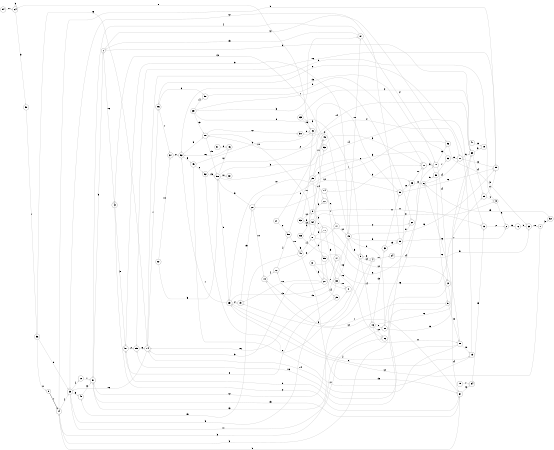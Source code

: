 digraph D {
  rankdir=LR
  size="4,3"
  ratio="fill"
  edge[style="bold"]
  node[shape="circle"]
0 -> 14[label="7", color="black"]1 -> 42[label="16", color="grey"]1 -> 68[label="6", color="grey"]1 -> 96[label="12", color="grey"]2 -> 76[label="13", color="grey"]3 -> 2[label="6", color="grey"]3 -> 74[label="9", color="grey"]4 -> 5[label="8", color="grey"]4 -> 24[label="11", color="grey"]4 -> 44[label="3", color="grey"]4 -> 91[label="13", color="grey"]5 -> 4[label="12", color="grey"]5 -> 16[label="14", color="grey"]6 -> 11[label="14", color="grey"]6 -> 58[label="5", color="grey"]6 -> 88[label="16", color="grey"]7 -> 32[label="3", color="grey"]7 -> 69[label="12", color="grey"]8 -> 13[label="11", color="grey"]8 -> 22[label="3", color="grey"]8 -> 53[label="6", color="grey"]8 -> 70[label="5", color="grey"]9 -> 44[label="1", color="grey"]9 -> 88[label="10", color="grey"]9 -> 97[label="5", color="grey"]11 -> 68[label="6", color="grey"]12 -> 61[label="14", color="grey"]12 -> 85[label="16", color="grey"]13 -> 2[label="2", color="grey"]14 -> 23[label="4", color="grey"]14 -> 26[label="3", color="grey"]14 -> 95[label="9", color="grey"]15 -> 86[label="2", color="grey"]16 -> 28[label="8", color="grey"]16 -> 33[label="13", color="grey"]16 -> 36[label="12", color="grey"]16 -> 68[label="16", color="grey"]16 -> 88[label="11", color="grey"]16 -> 91[label="12", color="grey"]19 -> 20[label="15", color="grey"]20 -> 44[label="10", color="grey"]20 -> 55[label="12", color="grey"]20 -> 98[label="9", color="grey"]21 -> 11[label="4", color="grey"]21 -> 50[label="2", color="grey"]23 -> 36[label="11", color="grey"]23 -> 41[label="5", color="grey"]23 -> 48[label="9", color="grey"]23 -> 72[label="4", color="grey"]24 -> 63[label="5", color="grey"]25 -> 26[label="2", color="grey"]25 -> 27[label="7", color="grey"]25 -> 49[label="11", color="grey"]26 -> 6[label="10", color="grey"]26 -> 71[label="11", color="grey"]27 -> 19[label="10", color="grey"]27 -> 74[label="3", color="grey"]28 -> 14[label="3", color="grey"]28 -> 68[label="13", color="grey"]28 -> 71[label="14", color="grey"]29 -> 97[label="8", color="grey"]30 -> 43[label="9", color="grey"]30 -> 75[label="2", color="grey"]31 -> 27[label="3", color="grey"]31 -> 41[label="1", color="grey"]31 -> 89[label="16", color="grey"]32 -> 6[label="15", color="grey"]33 -> 55[label="11", color="grey"]33 -> 59[label="15", color="grey"]34 -> 13[label="15", color="grey"]37 -> 52[label="2", color="grey"]38 -> 41[label="10", color="grey"]38 -> 74[label="16", color="grey"]38 -> 75[label="16", color="grey"]39 -> 5[label="8", color="grey"]39 -> 57[label="14", color="grey"]39 -> 62[label="1", color="grey"]39 -> 80[label="13", color="grey"]39 -> 87[label="3", color="grey"]40 -> 40[label="5", color="grey"]40 -> 48[label="15", color="grey"]40 -> 61[label="15", color="grey"]40 -> 81[label="14", color="grey"]42 -> 61[label="2", color="grey"]42 -> 97[label="3", color="grey"]44 -> 82[label="4", color="grey"]45 -> 15[label="11", color="grey"]45 -> 43[label="9", color="grey"]45 -> 92[label="6", color="grey"]46 -> 52[label="16", color="grey"]47 -> 18[label="13", color="grey"]48 -> 91[label="12", color="grey"]49 -> 42[label="13", color="grey"]50 -> 25[label="6", color="grey"]50 -> 40[label="10", color="grey"]51 -> 46[label="6", color="grey"]52 -> 45[label="6", color="grey"]52 -> 80[label="9", color="grey"]53 -> 71[label="3", color="grey"]54 -> 12[label="12", color="grey"]54 -> 49[label="14", color="grey"]54 -> 93[label="9", color="grey"]55 -> 26[label="10", color="grey"]55 -> 80[label="2", color="grey"]55 -> 95[label="16", color="grey"]56 -> 0[label="11", color="grey"]56 -> 23[label="5", color="grey"]56 -> 74[label="16", color="grey"]57 -> 71[label="8", color="grey"]58 -> 9[label="16", color="grey"]58 -> 25[label="9", color="grey"]58 -> 83[label="7", color="grey"]59 -> 2[label="7", color="grey"]59 -> 23[label="12", color="grey"]59 -> 62[label="8", color="grey"]61 -> 14[label="5", color="grey"]61 -> 19[label="12", color="grey"]61 -> 34[label="12", color="grey"]63 -> 7[label="10", color="grey"]64 -> 43[label="8", color="grey"]64 -> 64[label="9", color="grey"]64 -> 90[label="3", color="grey"]65 -> 43[label="16", color="grey"]65 -> 53[label="3", color="grey"]65 -> 68[label="2", color="grey"]66 -> 8[label="2", color="grey"]66 -> 36[label="16", color="grey"]67 -> 37[label="10", color="grey"]67 -> 98[label="5", color="grey"]68 -> 18[label="3", color="grey"]68 -> 89[label="14", color="grey"]69 -> 15[label="6", color="grey"]69 -> 17[label="13", color="grey"]69 -> 19[label="2", color="grey"]69 -> 22[label="10", color="grey"]69 -> 52[label="7", color="grey"]70 -> 38[label="9", color="grey"]71 -> 78[label="5", color="grey"]72 -> 91[label="1", color="grey"]74 -> 23[label="16", color="grey"]74 -> 86[label="7", color="grey"]75 -> 5[label="9", color="grey"]75 -> 28[label="8", color="grey"]75 -> 59[label="5", color="grey"]75 -> 82[label="15", color="grey"]75 -> 87[label="10", color="grey"]75 -> 95[label="16", color="grey"]75 -> 97[label="9", color="grey"]76 -> 63[label="9", color="grey"]77 -> 62[label="2", color="grey"]77 -> 75[label="12", color="grey"]78 -> 12[label="14", color="grey"]78 -> 96[label="13", color="grey"]79 -> 34[label="7", color="grey"]80 -> 30[label="12", color="grey"]80 -> 81[label="10", color="grey"]80 -> 98[label="15", color="grey"]81 -> 3[label="8", color="grey"]81 -> 70[label="5", color="grey"]81 -> 78[label="6", color="grey"]81 -> 99[label="2", color="grey"]82 -> 50[label="4", color="grey"]82 -> 77[label="8", color="grey"]83 -> 11[label="15", color="grey"]83 -> 52[label="15", color="grey"]84 -> 17[label="7", color="grey"]84 -> 71[label="5", color="grey"]84 -> 77[label="6", color="grey"]85 -> 74[label="6", color="grey"]86 -> 37[label="7", color="grey"]86 -> 57[label="6", color="grey"]87 -> 1[label="15", color="grey"]87 -> 78[label="2", color="grey"]87 -> 91[label="4", color="grey"]88 -> 15[label="10", color="grey"]88 -> 69[label="4", color="grey"]88 -> 74[label="14", color="grey"]89 -> 3[label="4", color="grey"]89 -> 95[label="11", color="grey"]90 -> 56[label="7", color="grey"]91 -> 1[label="5", color="grey"]91 -> 61[label="15", color="grey"]92 -> 5[label="6", color="grey"]92 -> 68[label="14", color="grey"]92 -> 98[label="15", color="grey"]93 -> 8[label="12", color="grey"]93 -> 43[label="11", color="grey"]93 -> 54[label="12", color="grey"]94 -> 64[label="11", color="grey"]95 -> 11[label="12", color="grey"]95 -> 85[label="16", color="grey"]96 -> 20[label="1", color="grey"]96 -> 63[label="3", color="grey"]97 -> 85[label="2", color="grey"]98 -> 13[label="14", color="grey"]98 -> 46[label="12", color="grey"]98 -> 49[label="3", color="grey"]98 -> 60[label="10", color="grey"]98 -> 69[label="5", color="grey"]99 -> 29[label="14", color="grey"]}